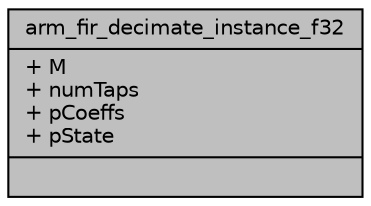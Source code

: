 digraph "arm_fir_decimate_instance_f32"
{
  edge [fontname="Helvetica",fontsize="10",labelfontname="Helvetica",labelfontsize="10"];
  node [fontname="Helvetica",fontsize="10",shape=record];
  Node1 [label="{arm_fir_decimate_instance_f32\n|+ M\l+ numTaps\l+ pCoeffs\l+ pState\l|}",height=0.2,width=0.4,color="black", fillcolor="grey75", style="filled", fontcolor="black"];
}
